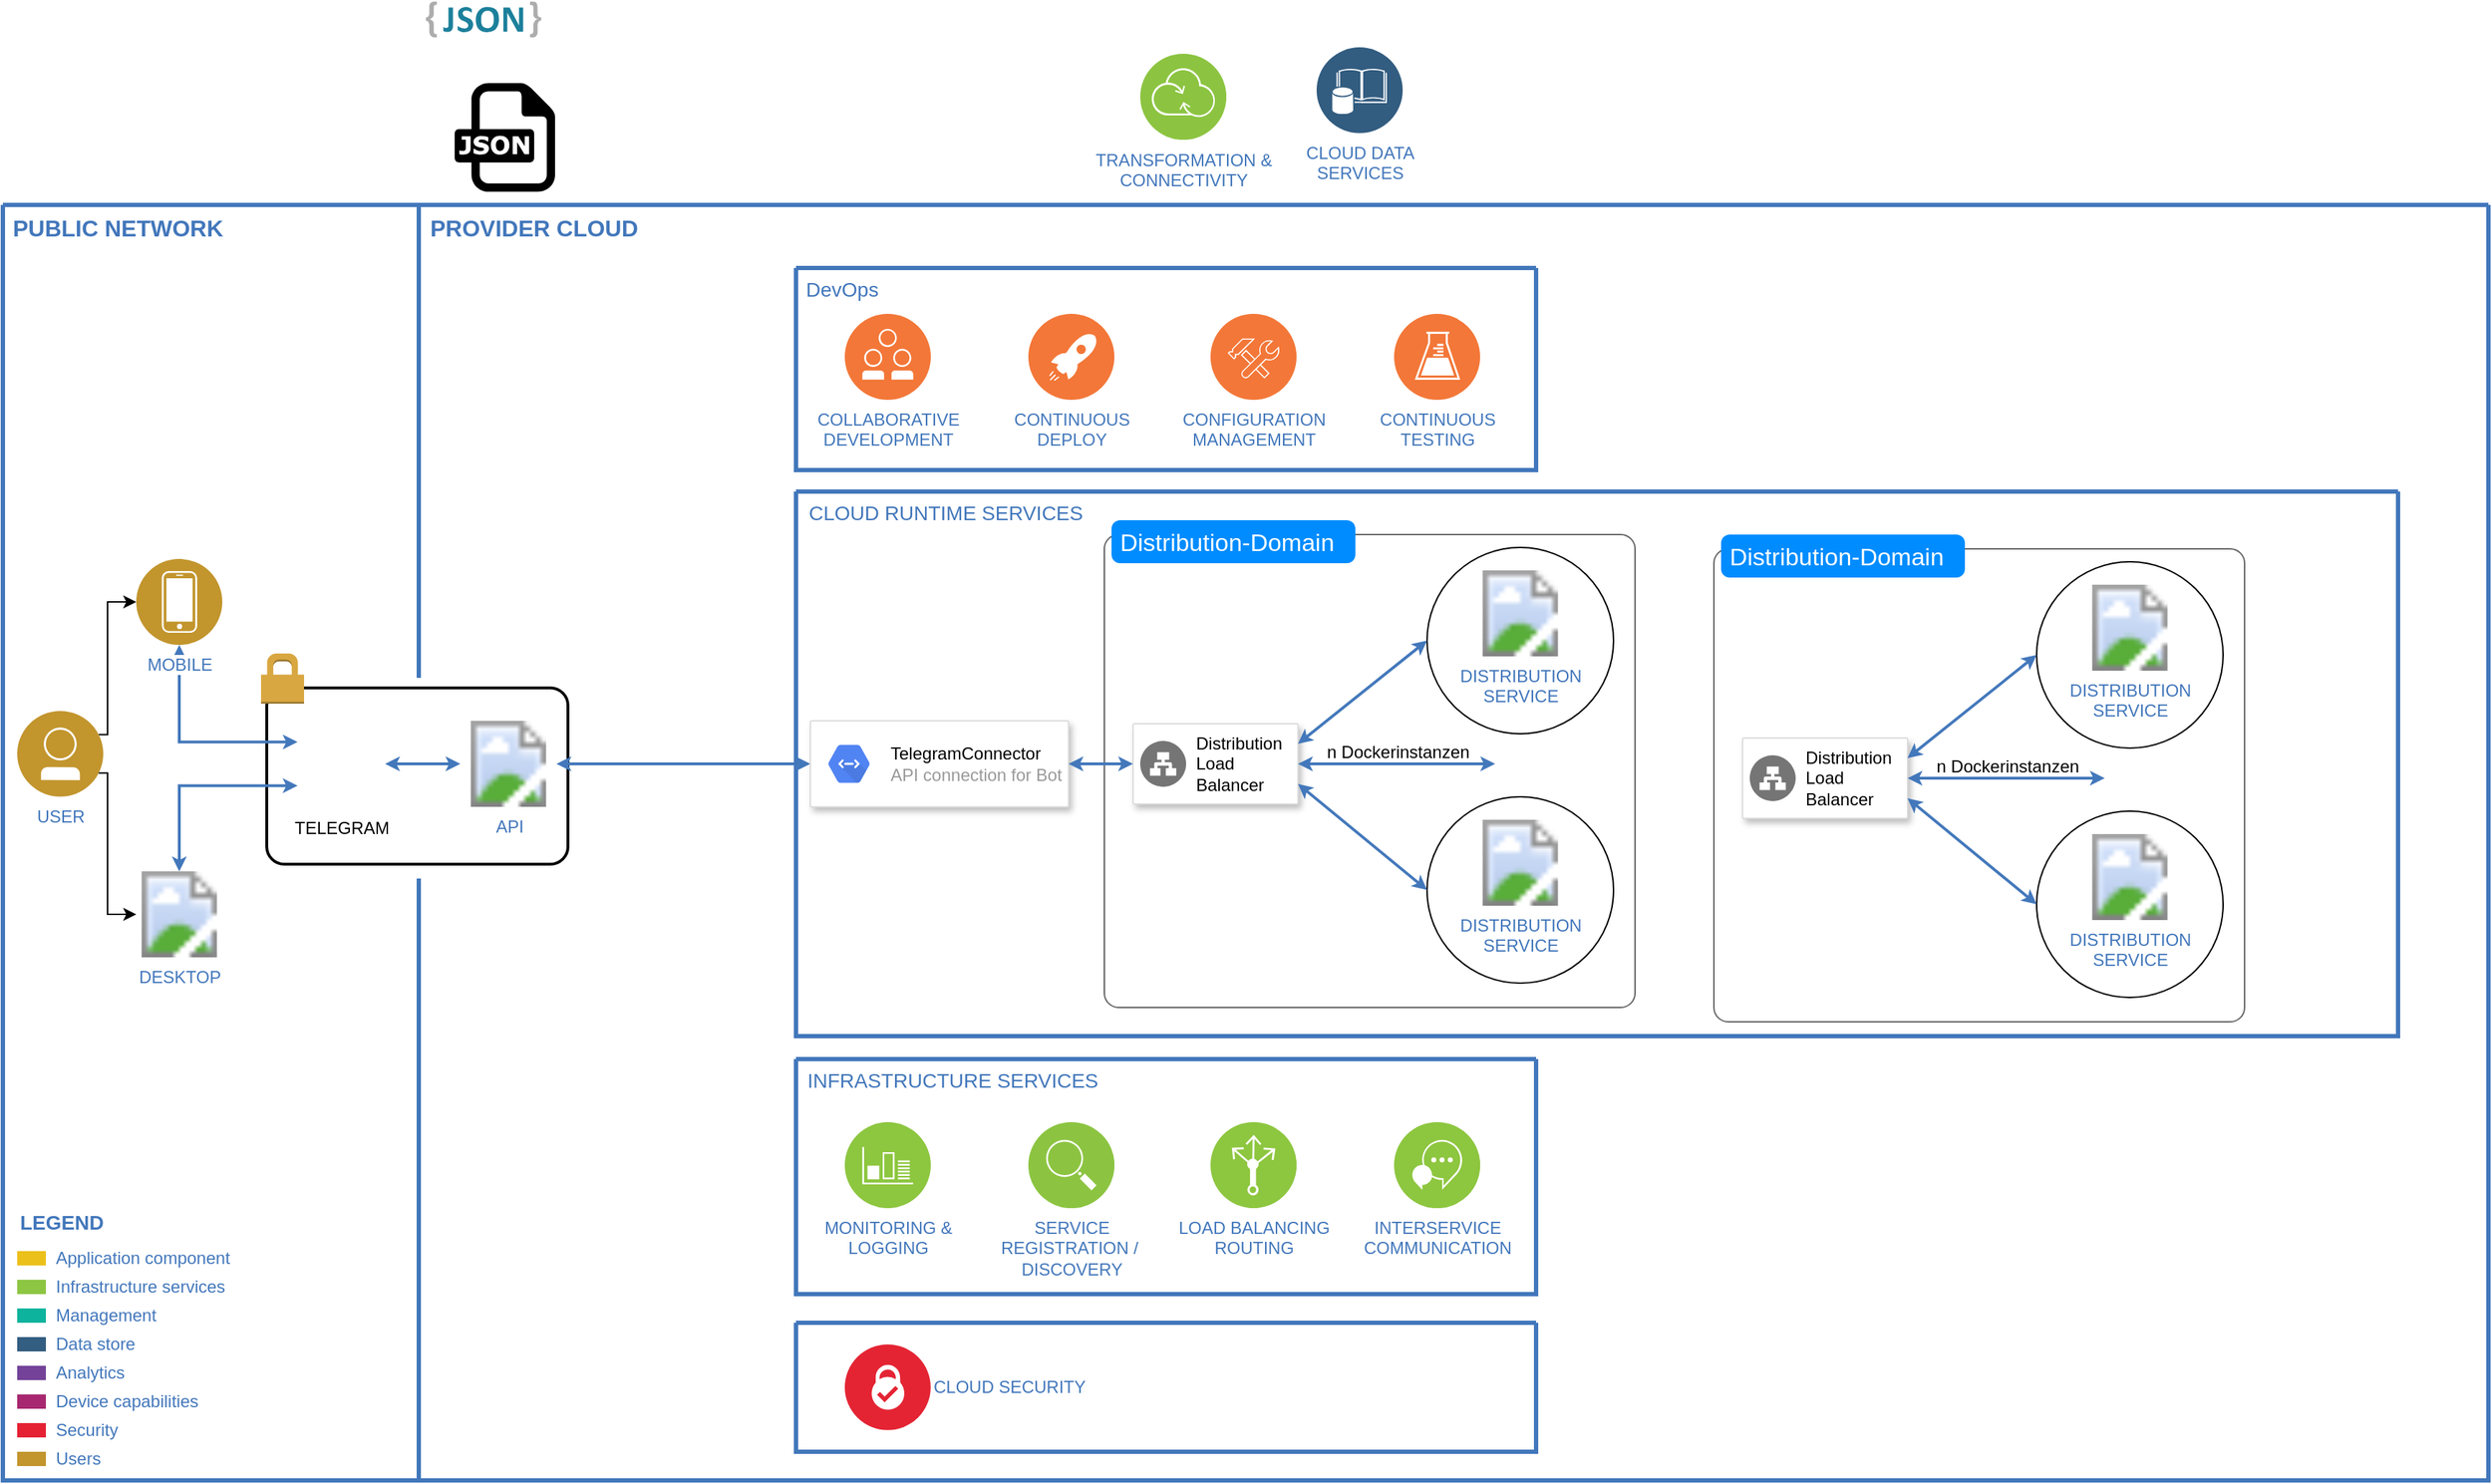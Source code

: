 <mxfile version="12.3.6" type="github" pages="1">
  <diagram id="31b32b95-0358-9bc7-6ba0-a27c054ed1a7" name="Page-1">
    <mxGraphModel dx="1038" dy="1716" grid="1" gridSize="10" guides="1" tooltips="1" connect="1" arrows="1" fold="1" page="1" pageScale="1" pageWidth="827" pageHeight="1169" background="#ffffff" math="0" shadow="0">
      <root>
        <mxCell id="0"/>
        <mxCell id="1" parent="0"/>
        <mxCell id="2" value="" style="swimlane;shadow=0;strokeColor=#4277BB;fillColor=#ffffff;fontColor=#4277BB;align=right;startSize=0;collapsible=0;strokeWidth=3;" parent="1" vertex="1">
          <mxGeometry x="247" y="140" width="1733" height="890" as="geometry"/>
        </mxCell>
        <mxCell id="N9iGH-wq7GvP8qR68Uh3-102" value="" style="rounded=1;arcSize=10;dashed=0;fillColor=none;gradientColor=none;strokeWidth=2;" parent="2" vertex="1">
          <mxGeometry x="184" y="337" width="210" height="123" as="geometry"/>
        </mxCell>
        <mxCell id="3" value="PUBLIC NETWORK" style="text;html=1;align=left;verticalAlign=top;fontColor=#4277BB;shadow=0;dashed=0;strokeColor=none;fillColor=none;labelBackgroundColor=none;fontStyle=1;fontSize=16;spacingLeft=5;" parent="2" vertex="1">
          <mxGeometry width="170" height="30" as="geometry"/>
        </mxCell>
        <mxCell id="4" value="" style="line;strokeWidth=3;direction=south;html=1;shadow=0;labelBackgroundColor=none;fillColor=none;gradientColor=none;fontSize=12;fontColor=#4277BB;align=right;strokeColor=#4277BB;" parent="2" vertex="1">
          <mxGeometry x="285" width="10" height="330" as="geometry"/>
        </mxCell>
        <mxCell id="5" value="PROVIDER CLOUD" style="text;html=1;align=left;verticalAlign=top;fontColor=#4277BB;shadow=0;dashed=0;strokeColor=none;fillColor=none;labelBackgroundColor=none;fontStyle=1;fontSize=16;spacingLeft=5;" parent="2" vertex="1">
          <mxGeometry x="291" width="180" height="35" as="geometry"/>
        </mxCell>
        <mxCell id="6" value="Application component" style="rounded=0;html=1;shadow=0;labelBackgroundColor=none;strokeColor=none;strokeWidth=2;fillColor=#EBC01A;gradientColor=none;fontSize=12;fontColor=#4277BB;align=left;labelPosition=right;verticalLabelPosition=middle;verticalAlign=middle;spacingLeft=5;" parent="2" vertex="1">
          <mxGeometry x="10" y="730" width="20" height="10" as="geometry"/>
        </mxCell>
        <mxCell id="7" value="Infrastructure services" style="rounded=0;html=1;shadow=0;labelBackgroundColor=none;strokeColor=none;strokeWidth=2;fillColor=#8DC642;gradientColor=none;fontSize=12;fontColor=#4277BB;align=left;labelPosition=right;verticalLabelPosition=middle;verticalAlign=middle;spacingLeft=5;" parent="2" vertex="1">
          <mxGeometry x="10" y="750" width="20" height="10" as="geometry"/>
        </mxCell>
        <mxCell id="8" value="Management" style="rounded=0;html=1;shadow=0;labelBackgroundColor=none;strokeColor=none;strokeWidth=2;fillColor=#0DB39D;gradientColor=none;fontSize=12;fontColor=#4277BB;align=left;labelPosition=right;verticalLabelPosition=middle;verticalAlign=middle;spacingLeft=5;" parent="2" vertex="1">
          <mxGeometry x="10" y="770" width="20" height="10" as="geometry"/>
        </mxCell>
        <mxCell id="9" value="Data store" style="rounded=0;html=1;shadow=0;labelBackgroundColor=none;strokeColor=none;strokeWidth=2;fillColor=#335D81;gradientColor=none;fontSize=12;fontColor=#4277BB;align=left;labelPosition=right;verticalLabelPosition=middle;verticalAlign=middle;spacingLeft=5;" parent="2" vertex="1">
          <mxGeometry x="10" y="790" width="20" height="10" as="geometry"/>
        </mxCell>
        <mxCell id="10" value="Analytics" style="rounded=0;html=1;shadow=0;labelBackgroundColor=none;strokeColor=none;strokeWidth=2;fillColor=#744399;gradientColor=none;fontSize=12;fontColor=#4277BB;align=left;labelPosition=right;verticalLabelPosition=middle;verticalAlign=middle;spacingLeft=5;" parent="2" vertex="1">
          <mxGeometry x="10" y="810" width="20" height="10" as="geometry"/>
        </mxCell>
        <mxCell id="11" value="Device capabilities" style="rounded=0;html=1;shadow=0;labelBackgroundColor=none;strokeColor=none;strokeWidth=2;fillColor=#A72870;gradientColor=none;fontSize=12;fontColor=#4277BB;align=left;labelPosition=right;verticalLabelPosition=middle;verticalAlign=middle;spacingLeft=5;" parent="2" vertex="1">
          <mxGeometry x="10" y="830" width="20" height="10" as="geometry"/>
        </mxCell>
        <mxCell id="12" value="Security" style="rounded=0;html=1;shadow=0;labelBackgroundColor=none;strokeColor=none;strokeWidth=2;fillColor=#E52134;gradientColor=none;fontSize=12;fontColor=#4277BB;align=left;labelPosition=right;verticalLabelPosition=middle;verticalAlign=middle;spacingLeft=5;" parent="2" vertex="1">
          <mxGeometry x="10" y="850" width="20" height="10" as="geometry"/>
        </mxCell>
        <mxCell id="13" value="LEGEND" style="text;html=1;align=left;verticalAlign=middle;fontColor=#4277BB;shadow=0;dashed=0;strokeColor=none;fillColor=none;labelBackgroundColor=none;fontStyle=1;fontSize=14;spacingLeft=0;" parent="2" vertex="1">
          <mxGeometry x="10" y="700" width="150" height="20" as="geometry"/>
        </mxCell>
        <mxCell id="14" value="Users" style="rounded=0;html=1;shadow=0;labelBackgroundColor=none;strokeColor=none;strokeWidth=2;fillColor=#C2952D;gradientColor=none;fontSize=12;fontColor=#4277BB;align=left;labelPosition=right;verticalLabelPosition=middle;verticalAlign=middle;spacingLeft=5;" parent="2" vertex="1">
          <mxGeometry x="10" y="870" width="20" height="10" as="geometry"/>
        </mxCell>
        <mxCell id="16" value="" style="line;strokeWidth=3;direction=south;html=1;shadow=0;labelBackgroundColor=none;fillColor=none;gradientColor=none;fontSize=12;fontColor=#4277BB;align=right;strokeColor=#4277BB;" parent="2" vertex="1">
          <mxGeometry x="285" y="470" width="10" height="420" as="geometry"/>
        </mxCell>
        <mxCell id="17" value="" style="swimlane;shadow=0;strokeColor=#4277BB;fillColor=#ffffff;fontColor=#4277BB;align=right;startSize=0;collapsible=0;strokeWidth=3;" parent="2" vertex="1">
          <mxGeometry x="553" y="780" width="516" height="90" as="geometry"/>
        </mxCell>
        <mxCell id="18" value="CLOUD SECURITY" style="aspect=fixed;perimeter=ellipsePerimeter;html=1;align=left;shadow=0;dashed=0;image;image=img/lib/ibm/blockchain/certificate_authority.svg;labelBackgroundColor=#ffffff;strokeColor=#666666;strokeWidth=3;fillColor=#C2952D;gradientColor=none;fontSize=12;fontColor=#4277BB;labelPosition=right;verticalLabelPosition=middle;verticalAlign=middle;" parent="17" vertex="1">
          <mxGeometry x="34" y="15" width="60" height="60" as="geometry"/>
        </mxCell>
        <mxCell id="19" style="edgeStyle=orthogonalEdgeStyle;rounded=0;comic=0;html=1;exitX=0.5;exitY=1;entryX=0;entryY=0.25;startArrow=classic;startFill=1;endArrow=classic;endFill=1;jettySize=auto;orthogonalLoop=1;strokeColor=#4378BB;strokeWidth=2;fontFamily=Helvetica;fontSize=19;fontColor=#CC99FF;endSize=4;startSize=4;exitDx=0;exitDy=0;entryDx=0;entryDy=0;" parent="2" source="22" target="N9iGH-wq7GvP8qR68Uh3-101" edge="1">
          <mxGeometry relative="1" as="geometry">
            <Array as="points">
              <mxPoint x="123" y="375"/>
            </Array>
            <mxPoint x="207.294" y="370.471" as="targetPoint"/>
          </mxGeometry>
        </mxCell>
        <mxCell id="N9iGH-wq7GvP8qR68Uh3-95" value="" style="edgeStyle=orthogonalEdgeStyle;rounded=0;orthogonalLoop=1;jettySize=auto;html=1;exitX=1;exitY=0.25;exitDx=0;exitDy=0;entryX=0;entryY=0.5;entryDx=0;entryDy=0;" parent="2" source="20" target="22" edge="1">
          <mxGeometry relative="1" as="geometry">
            <Array as="points">
              <mxPoint x="73" y="370"/>
              <mxPoint x="73" y="277"/>
            </Array>
          </mxGeometry>
        </mxCell>
        <mxCell id="20" value="USER" style="aspect=fixed;perimeter=ellipsePerimeter;html=1;align=center;shadow=0;dashed=0;image;image=img/lib/ibm/users/user.svg;labelBackgroundColor=#ffffff;strokeColor=#666666;strokeWidth=3;fillColor=#C2952D;gradientColor=none;fontSize=12;fontColor=#4277BB;" parent="2" vertex="1">
          <mxGeometry x="10" y="353" width="60" height="60" as="geometry"/>
        </mxCell>
        <mxCell id="21" style="edgeStyle=orthogonalEdgeStyle;rounded=0;html=1;labelBackgroundColor=#ffffff;startArrow=classic;startFill=1;startSize=4;endArrow=classic;endFill=1;endSize=4;jettySize=auto;orthogonalLoop=1;strokeColor=#4378BB;strokeWidth=2;fontSize=19;fontColor=#CC99FF;exitX=0.5;exitY=0;exitDx=0;exitDy=0;entryX=0;entryY=0.75;entryDx=0;entryDy=0;" parent="2" source="N9iGH-wq7GvP8qR68Uh3-96" target="N9iGH-wq7GvP8qR68Uh3-101" edge="1">
          <mxGeometry relative="1" as="geometry">
            <Array as="points">
              <mxPoint x="123" y="405"/>
            </Array>
            <mxPoint x="207.294" y="396.353" as="targetPoint"/>
          </mxGeometry>
        </mxCell>
        <mxCell id="22" value="MOBILE" style="aspect=fixed;perimeter=ellipsePerimeter;html=1;align=center;shadow=0;dashed=0;image;image=img/lib/ibm/users/device.svg;labelBackgroundColor=#ffffff;strokeColor=#666666;strokeWidth=3;fillColor=#C2952D;gradientColor=none;fontSize=12;fontColor=#4277BB;" parent="2" vertex="1">
          <mxGeometry x="93" y="247" width="60" height="60" as="geometry"/>
        </mxCell>
        <mxCell id="25" style="edgeStyle=orthogonalEdgeStyle;rounded=0;html=1;labelBackgroundColor=#ffffff;startArrow=classic;startFill=1;startSize=4;endArrow=classic;endFill=1;endSize=4;jettySize=auto;orthogonalLoop=1;strokeColor=#4378BB;strokeWidth=2;fontSize=19;fontColor=#CC99FF;exitX=1;exitY=0.5;exitDx=0;exitDy=0;" parent="2" source="N9iGH-wq7GvP8qR68Uh3-101" target="28" edge="1">
          <mxGeometry relative="1" as="geometry">
            <mxPoint x="264" y="376" as="sourcePoint"/>
          </mxGeometry>
        </mxCell>
        <mxCell id="27" style="edgeStyle=elbowEdgeStyle;rounded=0;html=1;labelBackgroundColor=#ffffff;startArrow=classic;startFill=1;startSize=4;endArrow=classic;endFill=1;endSize=4;jettySize=auto;orthogonalLoop=1;strokeColor=#4378BB;strokeWidth=2;fontSize=19;fontColor=#CC99FF;elbow=vertical;entryX=0;entryY=0.5;entryDx=0;entryDy=0;exitX=1;exitY=0.5;exitDx=0;exitDy=0;" parent="2" source="28" target="N9iGH-wq7GvP8qR68Uh3-107" edge="1">
          <mxGeometry relative="1" as="geometry">
            <mxPoint x="503" y="370" as="targetPoint"/>
            <Array as="points">
              <mxPoint x="483" y="390"/>
            </Array>
            <mxPoint x="453" y="360" as="sourcePoint"/>
          </mxGeometry>
        </mxCell>
        <mxCell id="28" value="API" style="aspect=fixed;perimeter=ellipsePerimeter;html=1;align=center;shadow=0;dashed=0;image;image=https://upload.wikimedia.org/wikipedia/commons/thumb/6/6c/Cloud-API-Logo.svg/1139px-Cloud-API-Logo.svg.png;labelBackgroundColor=#ffffff;strokeColor=#666666;strokeWidth=3;fillColor=#C2952D;gradientColor=none;fontSize=12;fontColor=#4277BB;" parent="2" vertex="1">
          <mxGeometry x="319" y="360" width="67" height="60" as="geometry"/>
        </mxCell>
        <mxCell id="29" value="" style="swimlane;shadow=0;strokeColor=#4277BB;fillColor=#ffffff;fontColor=#4277BB;align=right;startSize=0;collapsible=0;strokeWidth=3;" parent="2" vertex="1">
          <mxGeometry x="553" y="44" width="516" height="141" as="geometry"/>
        </mxCell>
        <mxCell id="30" value="COLLABORATIVE&lt;div&gt;DEVELOPMENT&lt;/div&gt;" style="aspect=fixed;perimeter=ellipsePerimeter;html=1;align=center;shadow=0;dashed=0;image;image=img/lib/ibm/devops/collaborative_development.svg;labelBackgroundColor=#ffffff;strokeColor=#666666;strokeWidth=3;fillColor=#C2952D;gradientColor=none;fontSize=12;fontColor=#4277BB;" parent="29" vertex="1">
          <mxGeometry x="34" y="32" width="60" height="60" as="geometry"/>
        </mxCell>
        <mxCell id="31" value="CONTINUOUS&lt;div&gt;DEPLOY&lt;/div&gt;" style="aspect=fixed;perimeter=ellipsePerimeter;html=1;align=center;shadow=0;dashed=0;image;image=img/lib/ibm/devops/continuous_deploy.svg;labelBackgroundColor=#ffffff;strokeColor=#666666;strokeWidth=3;fillColor=#C2952D;gradientColor=none;fontSize=12;fontColor=#4277BB;" parent="29" vertex="1">
          <mxGeometry x="162" y="32" width="60" height="60" as="geometry"/>
        </mxCell>
        <mxCell id="32" value="CONFIGURATION&lt;div&gt;MANAGEMENT&lt;/div&gt;" style="aspect=fixed;perimeter=ellipsePerimeter;html=1;align=center;shadow=0;dashed=0;image;image=img/lib/ibm/devops/configuration_management.svg;labelBackgroundColor=#ffffff;strokeColor=#666666;strokeWidth=3;fillColor=#C2952D;gradientColor=none;fontSize=12;fontColor=#4277BB;" parent="29" vertex="1">
          <mxGeometry x="289" y="32" width="60" height="60" as="geometry"/>
        </mxCell>
        <mxCell id="33" value="CONTINUOUS&lt;div&gt;TESTING&lt;/div&gt;" style="aspect=fixed;perimeter=ellipsePerimeter;html=1;align=center;shadow=0;dashed=0;image;image=img/lib/ibm/devops/continuous_testing.svg;labelBackgroundColor=#ffffff;strokeColor=#666666;strokeWidth=3;fillColor=#C2952D;gradientColor=none;fontSize=12;fontColor=#4277BB;" parent="29" vertex="1">
          <mxGeometry x="417" y="32" width="60" height="60" as="geometry"/>
        </mxCell>
        <mxCell id="34" value="DevOps" style="text;html=1;align=left;verticalAlign=top;fontColor=#4277BB;shadow=0;dashed=0;strokeColor=none;fillColor=none;labelBackgroundColor=none;fontStyle=0;fontSize=14;spacingLeft=5;" parent="29" vertex="1">
          <mxGeometry width="90" height="26" as="geometry"/>
        </mxCell>
        <mxCell id="35" value="" style="swimlane;shadow=0;strokeColor=#4277BB;fillColor=#ffffff;fontColor=#4277BB;align=right;startSize=0;collapsible=0;strokeWidth=3;" parent="2" vertex="1">
          <mxGeometry x="553" y="200" width="1117" height="380" as="geometry"/>
        </mxCell>
        <mxCell id="52" value="CLOUD RUNTIME SERVICES" style="text;html=1;align=left;verticalAlign=top;fontColor=#4277BB;shadow=0;dashed=0;strokeColor=none;fillColor=none;labelBackgroundColor=none;fontStyle=0;fontSize=14;spacingLeft=5;" parent="35" vertex="1">
          <mxGeometry x="2" width="231" height="24" as="geometry"/>
        </mxCell>
        <mxCell id="N9iGH-wq7GvP8qR68Uh3-107" value="" style="strokeColor=#dddddd;shadow=1;strokeWidth=1;rounded=1;absoluteArcSize=1;arcSize=2;" parent="35" vertex="1">
          <mxGeometry x="10" y="160" width="180" height="60" as="geometry"/>
        </mxCell>
        <mxCell id="N9iGH-wq7GvP8qR68Uh3-108" value="&lt;font color=&quot;#000000&quot;&gt;TelegramConnector&lt;/font&gt;&lt;br&gt;API connection for Bot" style="dashed=0;connectable=0;html=1;fillColor=#5184F3;strokeColor=none;shape=mxgraph.gcp2.hexIcon;prIcon=cloud_endpoints;part=1;labelPosition=right;verticalLabelPosition=middle;align=left;verticalAlign=middle;spacingLeft=5;fontColor=#999999;fontSize=12;" parent="N9iGH-wq7GvP8qR68Uh3-107" vertex="1">
          <mxGeometry y="0.5" width="44" height="39" relative="1" as="geometry">
            <mxPoint x="5" y="-19.5" as="offset"/>
          </mxGeometry>
        </mxCell>
        <mxCell id="qm9S37Klu7uk364gJ0n9-106" value="" style="group" vertex="1" connectable="0" parent="35">
          <mxGeometry x="215" y="20" width="370" height="340" as="geometry"/>
        </mxCell>
        <mxCell id="N9iGH-wq7GvP8qR68Uh3-116" value="" style="shape=mxgraph.mockup.containers.marginRect;rectMarginTop=10;strokeColor=#666666;strokeWidth=1;dashed=0;rounded=1;arcSize=5;recursiveResize=0;" parent="qm9S37Klu7uk364gJ0n9-106" vertex="1">
          <mxGeometry width="370" height="340" as="geometry"/>
        </mxCell>
        <mxCell id="N9iGH-wq7GvP8qR68Uh3-117" value="Distribution-Domain" style="shape=rect;strokeColor=none;fillColor=#008cff;strokeWidth=1;dashed=0;rounded=1;arcSize=20;fontColor=#ffffff;fontSize=17;spacing=2;spacingTop=-2;align=left;autosize=1;spacingLeft=4;resizeWidth=0;resizeHeight=0;perimeter=none;" parent="N9iGH-wq7GvP8qR68Uh3-116" vertex="1">
          <mxGeometry x="5" width="170" height="30" as="geometry"/>
        </mxCell>
        <mxCell id="qm9S37Klu7uk364gJ0n9-98" value="" style="shape=image;html=1;verticalAlign=top;verticalLabelPosition=bottom;labelBackgroundColor=#ffffff;imageAspect=0;aspect=fixed;image=https://cdn0.iconfinder.com/data/icons/zondicons/20/dots-horizontal-triple-128.png" vertex="1" parent="N9iGH-wq7GvP8qR68Uh3-116">
          <mxGeometry x="272.5" y="152.5" width="35" height="35" as="geometry"/>
        </mxCell>
        <mxCell id="qm9S37Klu7uk364gJ0n9-99" value="n Dockerinstanzen" style="text;html=1;strokeColor=none;fillColor=none;align=center;verticalAlign=middle;whiteSpace=wrap;rounded=0;" vertex="1" parent="N9iGH-wq7GvP8qR68Uh3-116">
          <mxGeometry x="152.5" y="152" width="104" height="20" as="geometry"/>
        </mxCell>
        <mxCell id="qm9S37Klu7uk364gJ0n9-90" value="" style="group" vertex="1" connectable="0" parent="N9iGH-wq7GvP8qR68Uh3-116">
          <mxGeometry x="225" y="193" width="130" height="130" as="geometry"/>
        </mxCell>
        <mxCell id="qm9S37Klu7uk364gJ0n9-91" value="" style="group" vertex="1" connectable="0" parent="qm9S37Klu7uk364gJ0n9-90">
          <mxGeometry width="130" height="130" as="geometry"/>
        </mxCell>
        <mxCell id="qm9S37Klu7uk364gJ0n9-92" value="" style="ellipse;whiteSpace=wrap;html=1;aspect=fixed;" vertex="1" parent="qm9S37Klu7uk364gJ0n9-91">
          <mxGeometry width="130" height="130" as="geometry"/>
        </mxCell>
        <mxCell id="qm9S37Klu7uk364gJ0n9-93" value="DISTRIBUTION&lt;br&gt;SERVICE" style="aspect=fixed;perimeter=ellipsePerimeter;html=1;align=center;shadow=0;dashed=0;image;image=https://live.staticflickr.com/7336/14098888813_1047e39f08.jpg;labelBackgroundColor=#ffffff;strokeColor=#666666;strokeWidth=3;fillColor=#C2952D;gradientColor=none;fontSize=12;fontColor=#4277BB;" vertex="1" parent="qm9S37Klu7uk364gJ0n9-91">
          <mxGeometry x="28.5" y="16" width="73" height="60" as="geometry"/>
        </mxCell>
        <mxCell id="qm9S37Klu7uk364gJ0n9-89" value="" style="group" vertex="1" connectable="0" parent="N9iGH-wq7GvP8qR68Uh3-116">
          <mxGeometry x="225" y="19" width="130" height="130" as="geometry"/>
        </mxCell>
        <mxCell id="qm9S37Klu7uk364gJ0n9-88" value="" style="group" vertex="1" connectable="0" parent="qm9S37Klu7uk364gJ0n9-89">
          <mxGeometry width="130" height="130" as="geometry"/>
        </mxCell>
        <mxCell id="qm9S37Klu7uk364gJ0n9-87" value="" style="ellipse;whiteSpace=wrap;html=1;aspect=fixed;" vertex="1" parent="qm9S37Klu7uk364gJ0n9-88">
          <mxGeometry width="130" height="130" as="geometry"/>
        </mxCell>
        <mxCell id="qm9S37Klu7uk364gJ0n9-86" value="DISTRIBUTION&lt;br&gt;SERVICE" style="aspect=fixed;perimeter=ellipsePerimeter;html=1;align=center;shadow=0;dashed=0;image;image=https://live.staticflickr.com/7336/14098888813_1047e39f08.jpg;labelBackgroundColor=#ffffff;strokeColor=#666666;strokeWidth=3;fillColor=#C2952D;gradientColor=none;fontSize=12;fontColor=#4277BB;" vertex="1" parent="qm9S37Klu7uk364gJ0n9-88">
          <mxGeometry x="28.5" y="16" width="73" height="60" as="geometry"/>
        </mxCell>
        <mxCell id="N9iGH-wq7GvP8qR68Uh3-110" value="" style="strokeColor=#dddddd;shadow=1;strokeWidth=1;rounded=1;absoluteArcSize=1;arcSize=2;" parent="qm9S37Klu7uk364gJ0n9-106" vertex="1">
          <mxGeometry x="20" y="142" width="115" height="56" as="geometry"/>
        </mxCell>
        <mxCell id="N9iGH-wq7GvP8qR68Uh3-111" value="Distribution&lt;br&gt;Load&lt;br&gt;Balancer" style="dashed=0;connectable=0;html=1;fillColor=#757575;strokeColor=none;shape=mxgraph.gcp2.network_load_balancer;part=1;labelPosition=right;verticalLabelPosition=middle;align=left;verticalAlign=middle;spacingLeft=5;fontSize=12;" parent="N9iGH-wq7GvP8qR68Uh3-110" vertex="1">
          <mxGeometry y="0.5" width="32" height="32" relative="1" as="geometry">
            <mxPoint x="5" y="-16" as="offset"/>
          </mxGeometry>
        </mxCell>
        <mxCell id="qm9S37Klu7uk364gJ0n9-101" style="rounded=0;html=1;labelBackgroundColor=#ffffff;startArrow=classic;startFill=1;startSize=4;endArrow=classic;endFill=1;endSize=4;jettySize=auto;orthogonalLoop=1;strokeColor=#4378BB;strokeWidth=2;fontSize=19;fontColor=#CC99FF;elbow=vertical;entryX=1;entryY=0.25;entryDx=0;entryDy=0;exitX=0;exitY=0.5;exitDx=0;exitDy=0;" edge="1" parent="qm9S37Klu7uk364gJ0n9-106" source="qm9S37Klu7uk364gJ0n9-87" target="N9iGH-wq7GvP8qR68Uh3-110">
          <mxGeometry relative="1" as="geometry">
            <mxPoint x="30" y="180" as="targetPoint"/>
            <mxPoint x="-15.143" y="180" as="sourcePoint"/>
          </mxGeometry>
        </mxCell>
        <mxCell id="qm9S37Klu7uk364gJ0n9-103" style="rounded=0;html=1;labelBackgroundColor=#ffffff;startArrow=classic;startFill=1;startSize=4;endArrow=classic;endFill=1;endSize=4;jettySize=auto;orthogonalLoop=1;strokeColor=#4378BB;strokeWidth=2;fontSize=19;fontColor=#CC99FF;elbow=vertical;entryX=1;entryY=0.75;entryDx=0;entryDy=0;exitX=0;exitY=0.5;exitDx=0;exitDy=0;" edge="1" parent="qm9S37Klu7uk364gJ0n9-106" source="qm9S37Klu7uk364gJ0n9-92" target="N9iGH-wq7GvP8qR68Uh3-110">
          <mxGeometry relative="1" as="geometry">
            <mxPoint x="145" y="166" as="targetPoint"/>
            <mxPoint x="190.0" y="97" as="sourcePoint"/>
          </mxGeometry>
        </mxCell>
        <mxCell id="qm9S37Klu7uk364gJ0n9-104" style="rounded=0;html=1;labelBackgroundColor=#ffffff;startArrow=classic;startFill=1;startSize=4;endArrow=classic;endFill=1;endSize=4;jettySize=auto;orthogonalLoop=1;strokeColor=#4378BB;strokeWidth=2;fontSize=19;fontColor=#CC99FF;elbow=vertical;entryX=1;entryY=0.5;entryDx=0;entryDy=0;exitX=0;exitY=0.5;exitDx=0;exitDy=0;" edge="1" parent="qm9S37Klu7uk364gJ0n9-106" source="qm9S37Klu7uk364gJ0n9-98" target="N9iGH-wq7GvP8qR68Uh3-110">
          <mxGeometry relative="1" as="geometry">
            <mxPoint x="145" y="194" as="targetPoint"/>
            <mxPoint x="190.0" y="267.5" as="sourcePoint"/>
          </mxGeometry>
        </mxCell>
        <mxCell id="qm9S37Klu7uk364gJ0n9-107" value="" style="group" vertex="1" connectable="0" parent="35">
          <mxGeometry x="640" y="30" width="370" height="340" as="geometry"/>
        </mxCell>
        <mxCell id="qm9S37Klu7uk364gJ0n9-108" value="" style="shape=mxgraph.mockup.containers.marginRect;rectMarginTop=10;strokeColor=#666666;strokeWidth=1;dashed=0;rounded=1;arcSize=5;recursiveResize=0;" vertex="1" parent="qm9S37Klu7uk364gJ0n9-107">
          <mxGeometry width="370" height="340" as="geometry"/>
        </mxCell>
        <mxCell id="qm9S37Klu7uk364gJ0n9-109" value="Distribution-Domain" style="shape=rect;strokeColor=none;fillColor=#008cff;strokeWidth=1;dashed=0;rounded=1;arcSize=20;fontColor=#ffffff;fontSize=17;spacing=2;spacingTop=-2;align=left;autosize=1;spacingLeft=4;resizeWidth=0;resizeHeight=0;perimeter=none;" vertex="1" parent="qm9S37Klu7uk364gJ0n9-108">
          <mxGeometry x="5" width="170" height="30" as="geometry"/>
        </mxCell>
        <mxCell id="qm9S37Klu7uk364gJ0n9-110" value="" style="shape=image;html=1;verticalAlign=top;verticalLabelPosition=bottom;labelBackgroundColor=#ffffff;imageAspect=0;aspect=fixed;image=https://cdn0.iconfinder.com/data/icons/zondicons/20/dots-horizontal-triple-128.png" vertex="1" parent="qm9S37Klu7uk364gJ0n9-108">
          <mxGeometry x="272.5" y="152.5" width="35" height="35" as="geometry"/>
        </mxCell>
        <mxCell id="qm9S37Klu7uk364gJ0n9-111" value="n Dockerinstanzen" style="text;html=1;strokeColor=none;fillColor=none;align=center;verticalAlign=middle;whiteSpace=wrap;rounded=0;" vertex="1" parent="qm9S37Klu7uk364gJ0n9-108">
          <mxGeometry x="152.5" y="152" width="104" height="20" as="geometry"/>
        </mxCell>
        <mxCell id="qm9S37Klu7uk364gJ0n9-112" value="" style="group" vertex="1" connectable="0" parent="qm9S37Klu7uk364gJ0n9-108">
          <mxGeometry x="225" y="193" width="130" height="130" as="geometry"/>
        </mxCell>
        <mxCell id="qm9S37Klu7uk364gJ0n9-113" value="" style="group" vertex="1" connectable="0" parent="qm9S37Klu7uk364gJ0n9-112">
          <mxGeometry width="130" height="130" as="geometry"/>
        </mxCell>
        <mxCell id="qm9S37Klu7uk364gJ0n9-114" value="" style="ellipse;whiteSpace=wrap;html=1;aspect=fixed;" vertex="1" parent="qm9S37Klu7uk364gJ0n9-113">
          <mxGeometry width="130" height="130" as="geometry"/>
        </mxCell>
        <mxCell id="qm9S37Klu7uk364gJ0n9-115" value="DISTRIBUTION&lt;br&gt;SERVICE" style="aspect=fixed;perimeter=ellipsePerimeter;html=1;align=center;shadow=0;dashed=0;image;image=https://live.staticflickr.com/7336/14098888813_1047e39f08.jpg;labelBackgroundColor=#ffffff;strokeColor=#666666;strokeWidth=3;fillColor=#C2952D;gradientColor=none;fontSize=12;fontColor=#4277BB;" vertex="1" parent="qm9S37Klu7uk364gJ0n9-113">
          <mxGeometry x="28.5" y="16" width="73" height="60" as="geometry"/>
        </mxCell>
        <mxCell id="qm9S37Klu7uk364gJ0n9-116" value="" style="group" vertex="1" connectable="0" parent="qm9S37Klu7uk364gJ0n9-108">
          <mxGeometry x="225" y="19" width="130" height="130" as="geometry"/>
        </mxCell>
        <mxCell id="qm9S37Klu7uk364gJ0n9-117" value="" style="group" vertex="1" connectable="0" parent="qm9S37Klu7uk364gJ0n9-116">
          <mxGeometry width="130" height="130" as="geometry"/>
        </mxCell>
        <mxCell id="qm9S37Klu7uk364gJ0n9-118" value="" style="ellipse;whiteSpace=wrap;html=1;aspect=fixed;" vertex="1" parent="qm9S37Klu7uk364gJ0n9-117">
          <mxGeometry width="130" height="130" as="geometry"/>
        </mxCell>
        <mxCell id="qm9S37Klu7uk364gJ0n9-119" value="DISTRIBUTION&lt;br&gt;SERVICE" style="aspect=fixed;perimeter=ellipsePerimeter;html=1;align=center;shadow=0;dashed=0;image;image=https://live.staticflickr.com/7336/14098888813_1047e39f08.jpg;labelBackgroundColor=#ffffff;strokeColor=#666666;strokeWidth=3;fillColor=#C2952D;gradientColor=none;fontSize=12;fontColor=#4277BB;" vertex="1" parent="qm9S37Klu7uk364gJ0n9-117">
          <mxGeometry x="28.5" y="16" width="73" height="60" as="geometry"/>
        </mxCell>
        <mxCell id="qm9S37Klu7uk364gJ0n9-120" value="" style="strokeColor=#dddddd;shadow=1;strokeWidth=1;rounded=1;absoluteArcSize=1;arcSize=2;" vertex="1" parent="qm9S37Klu7uk364gJ0n9-107">
          <mxGeometry x="20" y="142" width="115" height="56" as="geometry"/>
        </mxCell>
        <mxCell id="qm9S37Klu7uk364gJ0n9-121" value="Distribution&lt;br&gt;Load&lt;br&gt;Balancer" style="dashed=0;connectable=0;html=1;fillColor=#757575;strokeColor=none;shape=mxgraph.gcp2.network_load_balancer;part=1;labelPosition=right;verticalLabelPosition=middle;align=left;verticalAlign=middle;spacingLeft=5;fontSize=12;" vertex="1" parent="qm9S37Klu7uk364gJ0n9-120">
          <mxGeometry y="0.5" width="32" height="32" relative="1" as="geometry">
            <mxPoint x="5" y="-16" as="offset"/>
          </mxGeometry>
        </mxCell>
        <mxCell id="qm9S37Klu7uk364gJ0n9-122" style="rounded=0;html=1;labelBackgroundColor=#ffffff;startArrow=classic;startFill=1;startSize=4;endArrow=classic;endFill=1;endSize=4;jettySize=auto;orthogonalLoop=1;strokeColor=#4378BB;strokeWidth=2;fontSize=19;fontColor=#CC99FF;elbow=vertical;entryX=1;entryY=0.25;entryDx=0;entryDy=0;exitX=0;exitY=0.5;exitDx=0;exitDy=0;" edge="1" parent="qm9S37Klu7uk364gJ0n9-107" source="qm9S37Klu7uk364gJ0n9-118" target="qm9S37Klu7uk364gJ0n9-120">
          <mxGeometry relative="1" as="geometry">
            <mxPoint x="30" y="180" as="targetPoint"/>
            <mxPoint x="-15.143" y="180" as="sourcePoint"/>
          </mxGeometry>
        </mxCell>
        <mxCell id="qm9S37Klu7uk364gJ0n9-123" style="rounded=0;html=1;labelBackgroundColor=#ffffff;startArrow=classic;startFill=1;startSize=4;endArrow=classic;endFill=1;endSize=4;jettySize=auto;orthogonalLoop=1;strokeColor=#4378BB;strokeWidth=2;fontSize=19;fontColor=#CC99FF;elbow=vertical;entryX=1;entryY=0.75;entryDx=0;entryDy=0;exitX=0;exitY=0.5;exitDx=0;exitDy=0;" edge="1" parent="qm9S37Klu7uk364gJ0n9-107" source="qm9S37Klu7uk364gJ0n9-114" target="qm9S37Klu7uk364gJ0n9-120">
          <mxGeometry relative="1" as="geometry">
            <mxPoint x="145" y="166" as="targetPoint"/>
            <mxPoint x="190.0" y="97" as="sourcePoint"/>
          </mxGeometry>
        </mxCell>
        <mxCell id="qm9S37Klu7uk364gJ0n9-124" style="rounded=0;html=1;labelBackgroundColor=#ffffff;startArrow=classic;startFill=1;startSize=4;endArrow=classic;endFill=1;endSize=4;jettySize=auto;orthogonalLoop=1;strokeColor=#4378BB;strokeWidth=2;fontSize=19;fontColor=#CC99FF;elbow=vertical;entryX=1;entryY=0.5;entryDx=0;entryDy=0;exitX=0;exitY=0.5;exitDx=0;exitDy=0;" edge="1" parent="qm9S37Klu7uk364gJ0n9-107" source="qm9S37Klu7uk364gJ0n9-110" target="qm9S37Klu7uk364gJ0n9-120">
          <mxGeometry relative="1" as="geometry">
            <mxPoint x="145" y="194" as="targetPoint"/>
            <mxPoint x="190.0" y="267.5" as="sourcePoint"/>
          </mxGeometry>
        </mxCell>
        <mxCell id="N9iGH-wq7GvP8qR68Uh3-115" style="edgeStyle=elbowEdgeStyle;rounded=0;html=1;labelBackgroundColor=#ffffff;startArrow=classic;startFill=1;startSize=4;endArrow=classic;endFill=1;endSize=4;jettySize=auto;orthogonalLoop=1;strokeColor=#4378BB;strokeWidth=2;fontSize=19;fontColor=#CC99FF;elbow=vertical;entryX=0;entryY=0.5;entryDx=0;entryDy=0;exitX=1;exitY=0.5;exitDx=0;exitDy=0;" parent="35" source="N9iGH-wq7GvP8qR68Uh3-107" target="N9iGH-wq7GvP8qR68Uh3-110" edge="1">
          <mxGeometry relative="1" as="geometry">
            <mxPoint x="20" y="200" as="targetPoint"/>
            <Array as="points"/>
            <mxPoint x="210" y="190" as="sourcePoint"/>
          </mxGeometry>
        </mxCell>
        <mxCell id="55" value="" style="swimlane;shadow=0;strokeColor=#4277BB;fillColor=#ffffff;fontColor=#4277BB;align=right;startSize=0;collapsible=0;strokeWidth=3;" parent="2" vertex="1">
          <mxGeometry x="553" y="596" width="516" height="164" as="geometry"/>
        </mxCell>
        <mxCell id="56" value="MONITORING &amp;amp;&lt;div&gt;LOGGING&lt;/div&gt;" style="aspect=fixed;perimeter=ellipsePerimeter;html=1;align=center;shadow=0;dashed=0;image;image=img/lib/ibm/infrastructure/monitoring_logging.svg;labelBackgroundColor=none;strokeColor=#666666;strokeWidth=3;fillColor=#C2952D;gradientColor=none;fontSize=12;fontColor=#4277BB;" parent="55" vertex="1">
          <mxGeometry x="34" y="44" width="60" height="60" as="geometry"/>
        </mxCell>
        <mxCell id="57" value="SERVICE&lt;div&gt;REGISTRATION /&amp;nbsp;&lt;/div&gt;&lt;div&gt;DISCOVERY&lt;/div&gt;" style="aspect=fixed;perimeter=ellipsePerimeter;html=1;align=center;shadow=0;dashed=0;image;image=img/lib/ibm/infrastructure/service_discovery_configuration.svg;labelBackgroundColor=none;strokeColor=#666666;strokeWidth=3;fillColor=#C2952D;gradientColor=none;fontSize=12;fontColor=#4277BB;" parent="55" vertex="1">
          <mxGeometry x="162" y="44" width="60" height="60" as="geometry"/>
        </mxCell>
        <mxCell id="58" value="LOAD&amp;nbsp;&lt;span&gt;BALANCING&lt;/span&gt;&lt;div&gt;ROUTING&lt;/div&gt;" style="aspect=fixed;perimeter=ellipsePerimeter;html=1;align=center;shadow=0;dashed=0;image;image=img/lib/ibm/infrastructure/load_balancing_routing.svg;labelBackgroundColor=none;strokeColor=#666666;strokeWidth=3;fillColor=#C2952D;gradientColor=none;fontSize=12;fontColor=#4277BB;" parent="55" vertex="1">
          <mxGeometry x="289" y="44" width="60" height="60" as="geometry"/>
        </mxCell>
        <mxCell id="59" value="INTERSERVICE&lt;div&gt;COMMUNICATION&lt;/div&gt;" style="aspect=fixed;perimeter=ellipsePerimeter;html=1;align=center;shadow=0;dashed=0;image;image=img/lib/ibm/infrastructure/interservice_communication.svg;labelBackgroundColor=none;strokeColor=#666666;strokeWidth=3;fillColor=#C2952D;gradientColor=none;fontSize=12;fontColor=#4277BB;" parent="55" vertex="1">
          <mxGeometry x="417" y="44" width="60" height="60" as="geometry"/>
        </mxCell>
        <mxCell id="60" value="INFRASTRUCTURE SERVICES" style="text;html=1;align=left;verticalAlign=top;fontColor=#4277BB;shadow=0;dashed=0;strokeColor=none;fillColor=none;labelBackgroundColor=none;fontStyle=0;fontSize=14;spacingLeft=5;" parent="55" vertex="1">
          <mxGeometry x="1" width="231" height="24" as="geometry"/>
        </mxCell>
        <mxCell id="N9iGH-wq7GvP8qR68Uh3-96" value="DESKTOP" style="aspect=fixed;perimeter=ellipsePerimeter;html=1;align=center;shadow=0;dashed=0;image;image=https://cdn.pixabay.com/photo/2017/01/10/03/54/icon-1968238_960_720.png;labelBackgroundColor=#ffffff;strokeColor=#666666;strokeWidth=3;fillColor=#C2952D;gradientColor=none;fontSize=12;fontColor=#4277BB;" parent="2" vertex="1">
          <mxGeometry x="93" y="465" width="60" height="60" as="geometry"/>
        </mxCell>
        <mxCell id="N9iGH-wq7GvP8qR68Uh3-97" value="" style="edgeStyle=orthogonalEdgeStyle;rounded=0;orthogonalLoop=1;jettySize=auto;html=1;exitX=1;exitY=0.75;exitDx=0;exitDy=0;entryX=0;entryY=0.5;entryDx=0;entryDy=0;" parent="2" source="20" target="N9iGH-wq7GvP8qR68Uh3-96" edge="1">
          <mxGeometry relative="1" as="geometry">
            <mxPoint x="50" y="363" as="sourcePoint"/>
            <mxPoint x="103" y="287" as="targetPoint"/>
            <Array as="points">
              <mxPoint x="73" y="396"/>
              <mxPoint x="73" y="495"/>
            </Array>
          </mxGeometry>
        </mxCell>
        <mxCell id="N9iGH-wq7GvP8qR68Uh3-101" value="TELEGRAM" style="shape=image;html=1;verticalAlign=top;verticalLabelPosition=bottom;labelBackgroundColor=#ffffff;imageAspect=0;aspect=fixed;image=https://cdn3.iconfinder.com/data/icons/social-media-chamfered-corner/154/telegram-128.png" parent="2" vertex="1">
          <mxGeometry x="205.5" y="359.5" width="61" height="61" as="geometry"/>
        </mxCell>
        <mxCell id="N9iGH-wq7GvP8qR68Uh3-103" value="" style="dashed=0;html=1;shape=mxgraph.aws3.permissions;fillColor=#D9A741;gradientColor=none;dashed=0;" parent="2" vertex="1">
          <mxGeometry x="180" y="313" width="30" height="35" as="geometry"/>
        </mxCell>
        <mxCell id="N9iGH-wq7GvP8qR68Uh3-99" value="" style="dashed=0;outlineConnect=0;html=1;align=center;labelPosition=center;verticalLabelPosition=bottom;verticalAlign=top;shape=mxgraph.weblogos.json_2" parent="1" vertex="1">
          <mxGeometry x="542" y="-2" width="80.4" height="25.2" as="geometry"/>
        </mxCell>
        <mxCell id="N9iGH-wq7GvP8qR68Uh3-100" value="" style="dashed=0;outlineConnect=0;html=1;align=center;labelPosition=center;verticalLabelPosition=bottom;verticalAlign=top;shape=mxgraph.weblogos.json" parent="1" vertex="1">
          <mxGeometry x="562" y="55" width="70" height="75.8" as="geometry"/>
        </mxCell>
        <mxCell id="62" value="TRANSFORMATION &amp;amp;&lt;div&gt;CONNECTIVITY&lt;/div&gt;" style="aspect=fixed;perimeter=ellipsePerimeter;html=1;align=center;shadow=0;dashed=0;image;image=img/lib/ibm/infrastructure/transformation_connectivity.svg;labelBackgroundColor=#ffffff;strokeColor=#666666;strokeWidth=3;fillColor=#C2952D;gradientColor=none;fontSize=12;fontColor=#4277BB;" parent="1" vertex="1">
          <mxGeometry x="1040" y="34.5" width="60" height="60" as="geometry"/>
        </mxCell>
        <mxCell id="64" value="CLOUD DATA&lt;div&gt;SERVICES&lt;/div&gt;" style="aspect=fixed;perimeter=ellipsePerimeter;html=1;align=center;shadow=0;dashed=0;image;image=img/lib/ibm/data/enterprise_data.svg;labelBackgroundColor=#ffffff;strokeColor=#666666;strokeWidth=3;fillColor=#C2952D;gradientColor=none;fontSize=12;fontColor=#4277BB;" parent="1" vertex="1">
          <mxGeometry x="1163" y="30" width="60" height="60" as="geometry"/>
        </mxCell>
      </root>
    </mxGraphModel>
  </diagram>
</mxfile>
